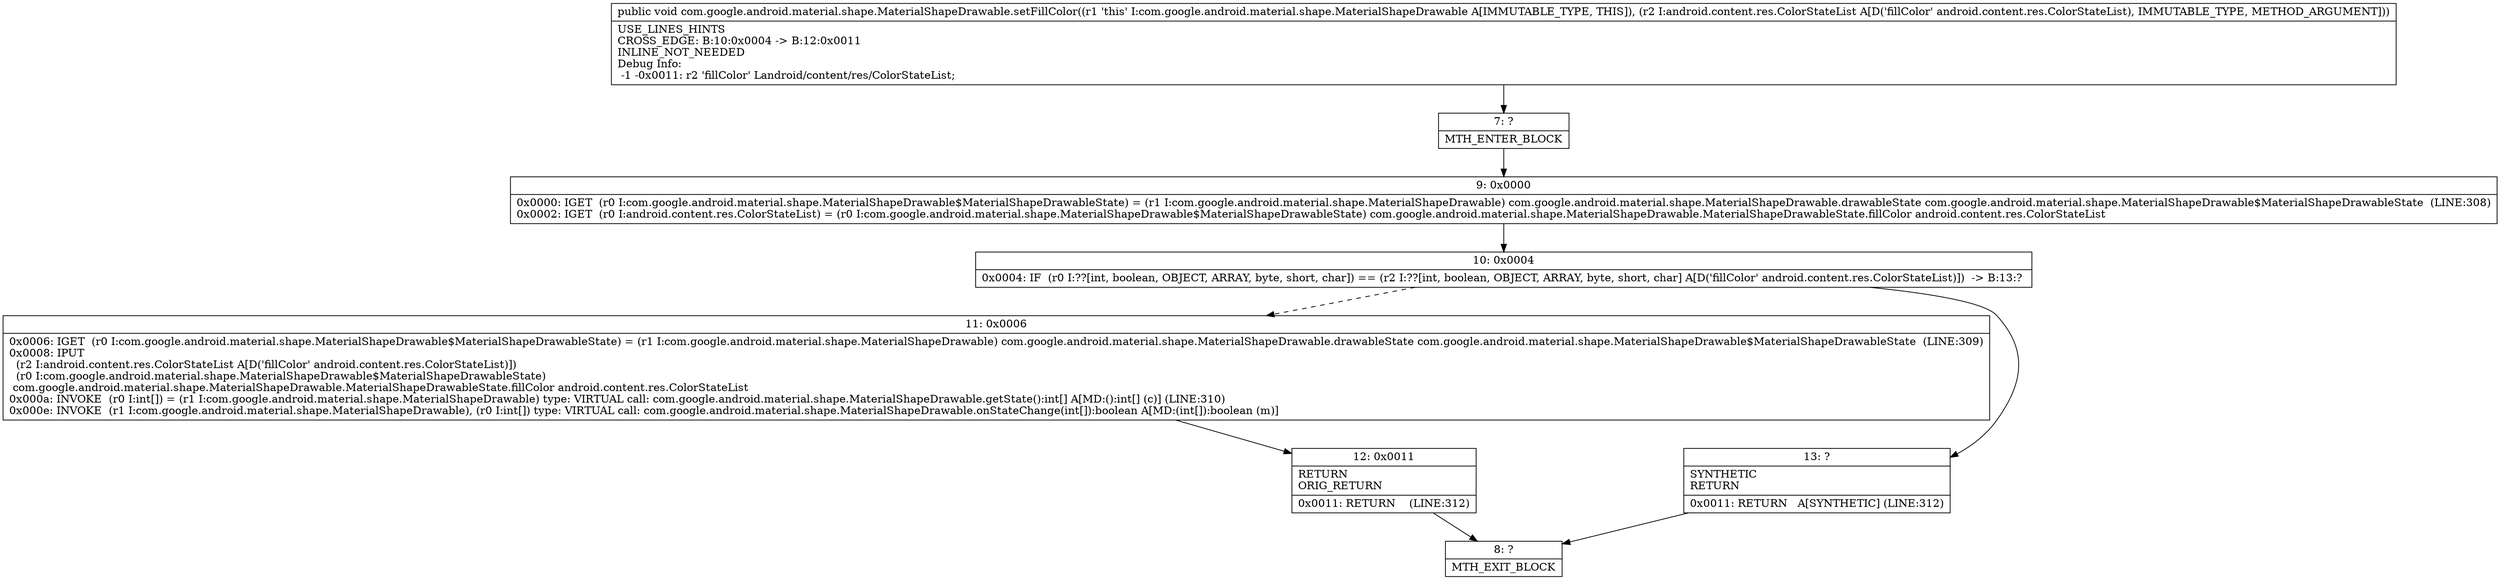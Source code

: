 digraph "CFG forcom.google.android.material.shape.MaterialShapeDrawable.setFillColor(Landroid\/content\/res\/ColorStateList;)V" {
Node_7 [shape=record,label="{7\:\ ?|MTH_ENTER_BLOCK\l}"];
Node_9 [shape=record,label="{9\:\ 0x0000|0x0000: IGET  (r0 I:com.google.android.material.shape.MaterialShapeDrawable$MaterialShapeDrawableState) = (r1 I:com.google.android.material.shape.MaterialShapeDrawable) com.google.android.material.shape.MaterialShapeDrawable.drawableState com.google.android.material.shape.MaterialShapeDrawable$MaterialShapeDrawableState  (LINE:308)\l0x0002: IGET  (r0 I:android.content.res.ColorStateList) = (r0 I:com.google.android.material.shape.MaterialShapeDrawable$MaterialShapeDrawableState) com.google.android.material.shape.MaterialShapeDrawable.MaterialShapeDrawableState.fillColor android.content.res.ColorStateList \l}"];
Node_10 [shape=record,label="{10\:\ 0x0004|0x0004: IF  (r0 I:??[int, boolean, OBJECT, ARRAY, byte, short, char]) == (r2 I:??[int, boolean, OBJECT, ARRAY, byte, short, char] A[D('fillColor' android.content.res.ColorStateList)])  \-\> B:13:? \l}"];
Node_11 [shape=record,label="{11\:\ 0x0006|0x0006: IGET  (r0 I:com.google.android.material.shape.MaterialShapeDrawable$MaterialShapeDrawableState) = (r1 I:com.google.android.material.shape.MaterialShapeDrawable) com.google.android.material.shape.MaterialShapeDrawable.drawableState com.google.android.material.shape.MaterialShapeDrawable$MaterialShapeDrawableState  (LINE:309)\l0x0008: IPUT  \l  (r2 I:android.content.res.ColorStateList A[D('fillColor' android.content.res.ColorStateList)])\l  (r0 I:com.google.android.material.shape.MaterialShapeDrawable$MaterialShapeDrawableState)\l com.google.android.material.shape.MaterialShapeDrawable.MaterialShapeDrawableState.fillColor android.content.res.ColorStateList \l0x000a: INVOKE  (r0 I:int[]) = (r1 I:com.google.android.material.shape.MaterialShapeDrawable) type: VIRTUAL call: com.google.android.material.shape.MaterialShapeDrawable.getState():int[] A[MD:():int[] (c)] (LINE:310)\l0x000e: INVOKE  (r1 I:com.google.android.material.shape.MaterialShapeDrawable), (r0 I:int[]) type: VIRTUAL call: com.google.android.material.shape.MaterialShapeDrawable.onStateChange(int[]):boolean A[MD:(int[]):boolean (m)]\l}"];
Node_12 [shape=record,label="{12\:\ 0x0011|RETURN\lORIG_RETURN\l|0x0011: RETURN    (LINE:312)\l}"];
Node_8 [shape=record,label="{8\:\ ?|MTH_EXIT_BLOCK\l}"];
Node_13 [shape=record,label="{13\:\ ?|SYNTHETIC\lRETURN\l|0x0011: RETURN   A[SYNTHETIC] (LINE:312)\l}"];
MethodNode[shape=record,label="{public void com.google.android.material.shape.MaterialShapeDrawable.setFillColor((r1 'this' I:com.google.android.material.shape.MaterialShapeDrawable A[IMMUTABLE_TYPE, THIS]), (r2 I:android.content.res.ColorStateList A[D('fillColor' android.content.res.ColorStateList), IMMUTABLE_TYPE, METHOD_ARGUMENT]))  | USE_LINES_HINTS\lCROSS_EDGE: B:10:0x0004 \-\> B:12:0x0011\lINLINE_NOT_NEEDED\lDebug Info:\l  \-1 \-0x0011: r2 'fillColor' Landroid\/content\/res\/ColorStateList;\l}"];
MethodNode -> Node_7;Node_7 -> Node_9;
Node_9 -> Node_10;
Node_10 -> Node_11[style=dashed];
Node_10 -> Node_13;
Node_11 -> Node_12;
Node_12 -> Node_8;
Node_13 -> Node_8;
}

